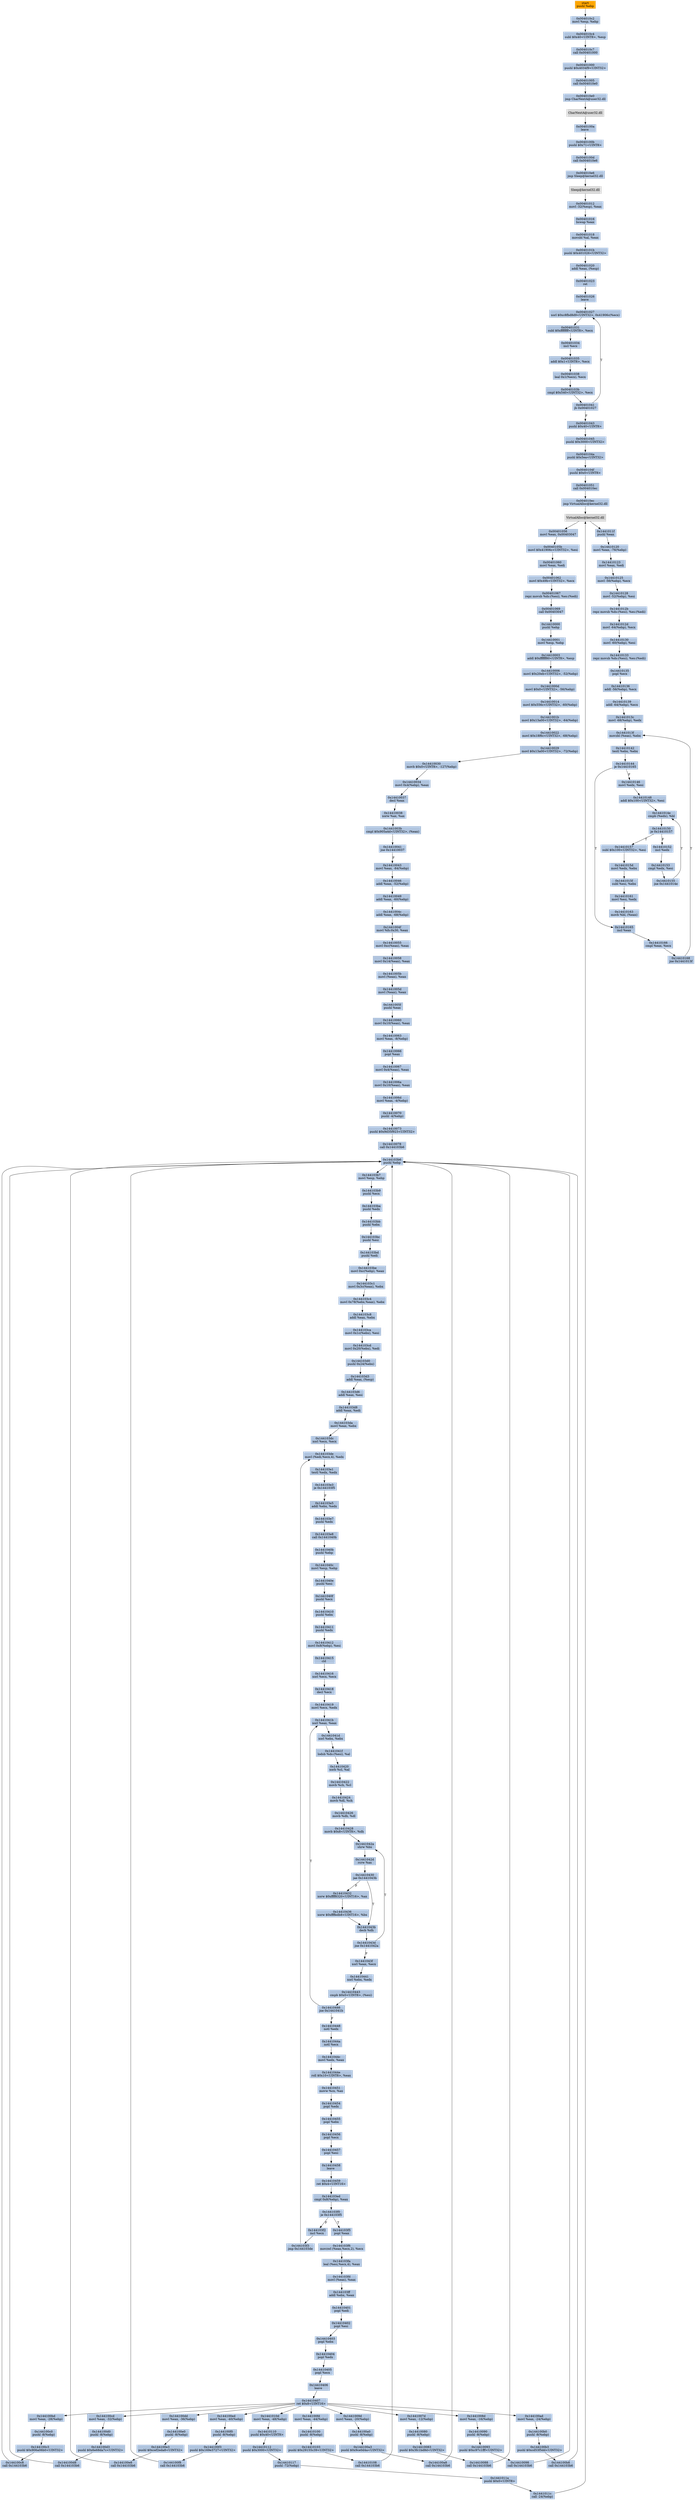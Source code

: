digraph G {
node[shape=rectangle,style=filled,fillcolor=lightsteelblue,color=lightsteelblue]
bgcolor="transparent"
a0x004010c1pushl_ebp[label="start\npushl %ebp",fillcolor="orange",color="lightgrey"];
a0x004010c2movl_esp_ebp[label="0x004010c2\nmovl %esp, %ebp"];
a0x004010c4subl_0x40UINT8_esp[label="0x004010c4\nsubl $0x40<UINT8>, %esp"];
a0x004010c7call_0x00401000[label="0x004010c7\ncall 0x00401000"];
a0x00401000pushl_0x4034f9UINT32[label="0x00401000\npushl $0x4034f9<UINT32>"];
a0x00401005call_0x004010e0[label="0x00401005\ncall 0x004010e0"];
a0x004010e0jmp_CharNextA_user32_dll[label="0x004010e0\njmp CharNextA@user32.dll"];
CharNextA_user32_dll[label="CharNextA@user32.dll",fillcolor="lightgrey",color="lightgrey"];
a0x0040100aleave_[label="0x0040100a\nleave "];
a0x0040100bpushl_0x71UINT8[label="0x0040100b\npushl $0x71<UINT8>"];
a0x0040100dcall_0x004010e6[label="0x0040100d\ncall 0x004010e6"];
a0x004010e6jmp_Sleep_kernel32_dll[label="0x004010e6\njmp Sleep@kernel32.dll"];
Sleep_kernel32_dll[label="Sleep@kernel32.dll",fillcolor="lightgrey",color="lightgrey"];
a0x00401012movl__32esp__eax[label="0x00401012\nmovl -32(%esp), %eax"];
a0x00401016bswap_eax[label="0x00401016\nbswap %eax"];
a0x00401018movsbl_al_eax[label="0x00401018\nmovsbl %al, %eax"];
a0x0040101bpushl_0x401026UINT32[label="0x0040101b\npushl $0x401026<UINT32>"];
a0x00401020addl_eax_esp_[label="0x00401020\naddl %eax, (%esp)"];
a0x00401023ret[label="0x00401023\nret"];
a0x00401026leave_[label="0x00401026\nleave "];
a0x00401027xorl_0xc8fbd8d9UINT32_0x41906cecx_[label="0x00401027\nxorl $0xc8fbd8d9<UINT32>, 0x41906c(%ecx)"];
a0x00401031subl_0xffffffffUINT8_ecx[label="0x00401031\nsubl $0xffffffff<UINT8>, %ecx"];
a0x00401034incl_ecx[label="0x00401034\nincl %ecx"];
a0x00401035addl_0x1UINT8_ecx[label="0x00401035\naddl $0x1<UINT8>, %ecx"];
a0x00401038leal_0x1ecx__ecx[label="0x00401038\nleal 0x1(%ecx), %ecx"];
a0x0040103bcmpl_0x540UINT32_ecx[label="0x0040103b\ncmpl $0x540<UINT32>, %ecx"];
a0x00401041jb_0x00401027[label="0x00401041\njb 0x00401027"];
a0x00401043pushl_0x40UINT8[label="0x00401043\npushl $0x40<UINT8>"];
a0x00401045pushl_0x3000UINT32[label="0x00401045\npushl $0x3000<UINT32>"];
a0x0040104apushl_0x5eaUINT32[label="0x0040104a\npushl $0x5ea<UINT32>"];
a0x0040104fpushl_0x0UINT8[label="0x0040104f\npushl $0x0<UINT8>"];
a0x00401051call_0x004010ec[label="0x00401051\ncall 0x004010ec"];
a0x004010ecjmp_VirtualAlloc_kernel32_dll[label="0x004010ec\njmp VirtualAlloc@kernel32.dll"];
VirtualAlloc_kernel32_dll[label="VirtualAlloc@kernel32.dll",fillcolor="lightgrey",color="lightgrey"];
a0x00401056movl_eax_0x00403047[label="0x00401056\nmovl %eax, 0x00403047"];
a0x0040105bmovl_0x41906cUINT32_esi[label="0x0040105b\nmovl $0x41906c<UINT32>, %esi"];
a0x00401060movl_eax_edi[label="0x00401060\nmovl %eax, %edi"];
a0x00401062movl_0x49bUINT32_ecx[label="0x00401062\nmovl $0x49b<UINT32>, %ecx"];
a0x00401067repz_movsb_ds_esi__es_edi_[label="0x00401067\nrepz movsb %ds:(%esi), %es:(%edi)"];
a0x00401069call_0x00403047[label="0x00401069\ncall 0x00403047"];
a0x14410000pushl_ebp[label="0x14410000\npushl %ebp"];
a0x14410001movl_esp_ebp[label="0x14410001\nmovl %esp, %ebp"];
a0x14410003addl_0xffffff80UINT8_esp[label="0x14410003\naddl $0xffffff80<UINT8>, %esp"];
a0x14410006movl_0x20ebUINT32__52ebp_[label="0x14410006\nmovl $0x20eb<UINT32>, -52(%ebp)"];
a0x1441000dmovl_0x0UINT32__56ebp_[label="0x1441000d\nmovl $0x0<UINT32>, -56(%ebp)"];
a0x14410014movl_0x556cUINT32__60ebp_[label="0x14410014\nmovl $0x556c<UINT32>, -60(%ebp)"];
a0x1441001bmovl_0x13a00UINT32__64ebp_[label="0x1441001b\nmovl $0x13a00<UINT32>, -64(%ebp)"];
a0x14410022movl_0x18f6cUINT32__68ebp_[label="0x14410022\nmovl $0x18f6c<UINT32>, -68(%ebp)"];
a0x14410029movl_0x13a00UINT32__72ebp_[label="0x14410029\nmovl $0x13a00<UINT32>, -72(%ebp)"];
a0x14410030movb_0x0UINT8__127ebp_[label="0x14410030\nmovb $0x0<UINT8>, -127(%ebp)"];
a0x14410034movl_0x4ebp__eax[label="0x14410034\nmovl 0x4(%ebp), %eax"];
a0x14410037decl_eax[label="0x14410037\ndecl %eax"];
a0x14410038xorw_ax_ax[label="0x14410038\nxorw %ax, %ax"];
a0x1441003bcmpl_0x905a4dUINT32_eax_[label="0x1441003b\ncmpl $0x905a4d<UINT32>, (%eax)"];
a0x14410041jne_0x14410037[label="0x14410041\njne 0x14410037"];
a0x14410043movl_eax__84ebp_[label="0x14410043\nmovl %eax, -84(%ebp)"];
a0x14410046addl_eax__52ebp_[label="0x14410046\naddl %eax, -52(%ebp)"];
a0x14410049addl_eax__60ebp_[label="0x14410049\naddl %eax, -60(%ebp)"];
a0x1441004caddl_eax__68ebp_[label="0x1441004c\naddl %eax, -68(%ebp)"];
a0x1441004fmovl_fs_0x30_eax[label="0x1441004f\nmovl %fs:0x30, %eax"];
a0x14410055movl_0xceax__eax[label="0x14410055\nmovl 0xc(%eax), %eax"];
a0x14410058movl_0x14eax__eax[label="0x14410058\nmovl 0x14(%eax), %eax"];
a0x1441005bmovl_eax__eax[label="0x1441005b\nmovl (%eax), %eax"];
a0x1441005dmovl_eax__eax[label="0x1441005d\nmovl (%eax), %eax"];
a0x1441005fpushl_eax[label="0x1441005f\npushl %eax"];
a0x14410060movl_0x10eax__eax[label="0x14410060\nmovl 0x10(%eax), %eax"];
a0x14410063movl_eax__8ebp_[label="0x14410063\nmovl %eax, -8(%ebp)"];
a0x14410066popl_eax[label="0x14410066\npopl %eax"];
a0x14410067movl_0x4eax__eax[label="0x14410067\nmovl 0x4(%eax), %eax"];
a0x1441006amovl_0x10eax__eax[label="0x1441006a\nmovl 0x10(%eax), %eax"];
a0x1441006dmovl_eax__4ebp_[label="0x1441006d\nmovl %eax, -4(%ebp)"];
a0x14410070pushl__4ebp_[label="0x14410070\npushl -4(%ebp)"];
a0x14410073pushl_0x9d35f923UINT32[label="0x14410073\npushl $0x9d35f923<UINT32>"];
a0x14410078call_0x144103b6[label="0x14410078\ncall 0x144103b6"];
a0x144103b6pushl_ebp[label="0x144103b6\npushl %ebp"];
a0x144103b7movl_esp_ebp[label="0x144103b7\nmovl %esp, %ebp"];
a0x144103b9pushl_ecx[label="0x144103b9\npushl %ecx"];
a0x144103bapushl_edx[label="0x144103ba\npushl %edx"];
a0x144103bbpushl_ebx[label="0x144103bb\npushl %ebx"];
a0x144103bcpushl_esi[label="0x144103bc\npushl %esi"];
a0x144103bdpushl_edi[label="0x144103bd\npushl %edi"];
a0x144103bemovl_0xcebp__eax[label="0x144103be\nmovl 0xc(%ebp), %eax"];
a0x144103c1movl_0x3ceax__ebx[label="0x144103c1\nmovl 0x3c(%eax), %ebx"];
a0x144103c4movl_0x78ebxeax__ebx[label="0x144103c4\nmovl 0x78(%ebx,%eax), %ebx"];
a0x144103c8addl_eax_ebx[label="0x144103c8\naddl %eax, %ebx"];
a0x144103camovl_0x1cebx__esi[label="0x144103ca\nmovl 0x1c(%ebx), %esi"];
a0x144103cdmovl_0x20ebx__edi[label="0x144103cd\nmovl 0x20(%ebx), %edi"];
a0x144103d0pushl_0x24ebx_[label="0x144103d0\npushl 0x24(%ebx)"];
a0x144103d3addl_eax_esp_[label="0x144103d3\naddl %eax, (%esp)"];
a0x144103d6addl_eax_esi[label="0x144103d6\naddl %eax, %esi"];
a0x144103d8addl_eax_edi[label="0x144103d8\naddl %eax, %edi"];
a0x144103damovl_eax_ebx[label="0x144103da\nmovl %eax, %ebx"];
a0x144103dcxorl_ecx_ecx[label="0x144103dc\nxorl %ecx, %ecx"];
a0x144103demovl_ediecx4__edx[label="0x144103de\nmovl (%edi,%ecx,4), %edx"];
a0x144103e1testl_edx_edx[label="0x144103e1\ntestl %edx, %edx"];
a0x144103e3je_0x144103f5[label="0x144103e3\nje 0x144103f5"];
a0x144103e5addl_ebx_edx[label="0x144103e5\naddl %ebx, %edx"];
a0x144103e7pushl_edx[label="0x144103e7\npushl %edx"];
a0x144103e8call_0x1441040b[label="0x144103e8\ncall 0x1441040b"];
a0x1441040bpushl_ebp[label="0x1441040b\npushl %ebp"];
a0x1441040cmovl_esp_ebp[label="0x1441040c\nmovl %esp, %ebp"];
a0x1441040epushl_esi[label="0x1441040e\npushl %esi"];
a0x1441040fpushl_ecx[label="0x1441040f\npushl %ecx"];
a0x14410410pushl_ebx[label="0x14410410\npushl %ebx"];
a0x14410411pushl_edx[label="0x14410411\npushl %edx"];
a0x14410412movl_0x8ebp__esi[label="0x14410412\nmovl 0x8(%ebp), %esi"];
a0x14410415cld_[label="0x14410415\ncld "];
a0x14410416xorl_ecx_ecx[label="0x14410416\nxorl %ecx, %ecx"];
a0x14410418decl_ecx[label="0x14410418\ndecl %ecx"];
a0x14410419movl_ecx_edx[label="0x14410419\nmovl %ecx, %edx"];
a0x1441041bxorl_eax_eax[label="0x1441041b\nxorl %eax, %eax"];
a0x1441041dxorl_ebx_ebx[label="0x1441041d\nxorl %ebx, %ebx"];
a0x1441041flodsb_ds_esi__al[label="0x1441041f\nlodsb %ds:(%esi), %al"];
a0x14410420xorb_cl_al[label="0x14410420\nxorb %cl, %al"];
a0x14410422movb_ch_cl[label="0x14410422\nmovb %ch, %cl"];
a0x14410424movb_dl_ch[label="0x14410424\nmovb %dl, %ch"];
a0x14410426movb_dh_dl[label="0x14410426\nmovb %dh, %dl"];
a0x14410428movb_0x8UINT8_dh[label="0x14410428\nmovb $0x8<UINT8>, %dh"];
a0x1441042ashrw_bx[label="0x1441042a\nshrw %bx"];
a0x1441042drcrw_ax[label="0x1441042d\nrcrw %ax"];
a0x14410430jae_0x1441043b[label="0x14410430\njae 0x1441043b"];
a0x1441043bdecb_dh[label="0x1441043b\ndecb %dh"];
a0x1441043djne_0x1441042a[label="0x1441043d\njne 0x1441042a"];
a0x14410432xorw_0xffff8320UINT16_ax[label="0x14410432\nxorw $0xffff8320<UINT16>, %ax"];
a0x14410436xorw_0xffffedb8UINT16_bx[label="0x14410436\nxorw $0xffffedb8<UINT16>, %bx"];
a0x1441043fxorl_eax_ecx[label="0x1441043f\nxorl %eax, %ecx"];
a0x14410441xorl_ebx_edx[label="0x14410441\nxorl %ebx, %edx"];
a0x14410443cmpb_0x0UINT8_esi_[label="0x14410443\ncmpb $0x0<UINT8>, (%esi)"];
a0x14410446jne_0x1441041b[label="0x14410446\njne 0x1441041b"];
a0x14410448notl_edx[label="0x14410448\nnotl %edx"];
a0x1441044anotl_ecx[label="0x1441044a\nnotl %ecx"];
a0x1441044cmovl_edx_eax[label="0x1441044c\nmovl %edx, %eax"];
a0x1441044eroll_0x10UINT8_eax[label="0x1441044e\nroll $0x10<UINT8>, %eax"];
a0x14410451movw_cx_ax[label="0x14410451\nmovw %cx, %ax"];
a0x14410454popl_edx[label="0x14410454\npopl %edx"];
a0x14410455popl_ebx[label="0x14410455\npopl %ebx"];
a0x14410456popl_ecx[label="0x14410456\npopl %ecx"];
a0x14410457popl_esi[label="0x14410457\npopl %esi"];
a0x14410458leave_[label="0x14410458\nleave "];
a0x14410459ret_0x4UINT16[label="0x14410459\nret $0x4<UINT16>"];
a0x144103edcmpl_0x8ebp__eax[label="0x144103ed\ncmpl 0x8(%ebp), %eax"];
a0x144103f0je_0x144103f5[label="0x144103f0\nje 0x144103f5"];
a0x144103f2incl_ecx[label="0x144103f2\nincl %ecx"];
a0x144103f3jmp_0x144103de[label="0x144103f3\njmp 0x144103de"];
a0x144103f5popl_eax[label="0x144103f5\npopl %eax"];
a0x144103f6movzwl_eaxecx2__ecx[label="0x144103f6\nmovzwl (%eax,%ecx,2), %ecx"];
a0x144103faleal_esiecx4__eax[label="0x144103fa\nleal (%esi,%ecx,4), %eax"];
a0x144103fdmovl_eax__eax[label="0x144103fd\nmovl (%eax), %eax"];
a0x144103ffaddl_ebx_eax[label="0x144103ff\naddl %ebx, %eax"];
a0x14410401popl_edi[label="0x14410401\npopl %edi"];
a0x14410402popl_esi[label="0x14410402\npopl %esi"];
a0x14410403popl_ebx[label="0x14410403\npopl %ebx"];
a0x14410404popl_edx[label="0x14410404\npopl %edx"];
a0x14410405popl_ecx[label="0x14410405\npopl %ecx"];
a0x14410406leave_[label="0x14410406\nleave "];
a0x14410407ret_0x8UINT16[label="0x14410407\nret $0x8<UINT16>"];
a0x1441007dmovl_eax__12ebp_[label="0x1441007d\nmovl %eax, -12(%ebp)"];
a0x14410080pushl__8ebp_[label="0x14410080\npushl -8(%ebp)"];
a0x14410083pushl_0x3fc1bd8dUINT32[label="0x14410083\npushl $0x3fc1bd8d<UINT32>"];
a0x14410088call_0x144103b6[label="0x14410088\ncall 0x144103b6"];
a0x1441008dmovl_eax__16ebp_[label="0x1441008d\nmovl %eax, -16(%ebp)"];
a0x14410090pushl__8ebp_[label="0x14410090\npushl -8(%ebp)"];
a0x14410093pushl_0xc97c1fffUINT32[label="0x14410093\npushl $0xc97c1fff<UINT32>"];
a0x14410098call_0x144103b6[label="0x14410098\ncall 0x144103b6"];
a0x1441009dmovl_eax__20ebp_[label="0x1441009d\nmovl %eax, -20(%ebp)"];
a0x144100a0pushl__8ebp_[label="0x144100a0\npushl -8(%ebp)"];
a0x144100a3pushl_0x9ce0d4aUINT32[label="0x144100a3\npushl $0x9ce0d4a<UINT32>"];
a0x144100a8call_0x144103b6[label="0x144100a8\ncall 0x144103b6"];
a0x144100admovl_eax__24ebp_[label="0x144100ad\nmovl %eax, -24(%ebp)"];
a0x144100b0pushl__8ebp_[label="0x144100b0\npushl -8(%ebp)"];
a0x144100b3pushl_0xcd53f5ddUINT32[label="0x144100b3\npushl $0xcd53f5dd<UINT32>"];
a0x144100b8call_0x144103b6[label="0x144100b8\ncall 0x144103b6"];
a0x144100bdmovl_eax__28ebp_[label="0x144100bd\nmovl %eax, -28(%ebp)"];
a0x144100c0pushl__8ebp_[label="0x144100c0\npushl -8(%ebp)"];
a0x144100c3pushl_0x906a06b0UINT32[label="0x144100c3\npushl $0x906a06b0<UINT32>"];
a0x144100c8call_0x144103b6[label="0x144100c8\ncall 0x144103b6"];
a0x144100cdmovl_eax__32ebp_[label="0x144100cd\nmovl %eax, -32(%ebp)"];
a0x144100d0pushl__8ebp_[label="0x144100d0\npushl -8(%ebp)"];
a0x144100d3pushl_0x6e68da7cUINT32[label="0x144100d3\npushl $0x6e68da7c<UINT32>"];
a0x144100d8call_0x144103b6[label="0x144100d8\ncall 0x144103b6"];
a0x144100ddmovl_eax__36ebp_[label="0x144100dd\nmovl %eax, -36(%ebp)"];
a0x144100e0pushl__8ebp_[label="0x144100e0\npushl -8(%ebp)"];
a0x144100e3pushl_0xcef2eda8UINT32[label="0x144100e3\npushl $0xcef2eda8<UINT32>"];
a0x144100e8call_0x144103b6[label="0x144100e8\ncall 0x144103b6"];
a0x144100edmovl_eax__40ebp_[label="0x144100ed\nmovl %eax, -40(%ebp)"];
a0x144100f0pushl__8ebp_[label="0x144100f0\npushl -8(%ebp)"];
a0x144100f3pushl_0x169e3727UINT32[label="0x144100f3\npushl $0x169e3727<UINT32>"];
a0x144100f8call_0x144103b6[label="0x144100f8\ncall 0x144103b6"];
a0x144100fdmovl_eax__44ebp_[label="0x144100fd\nmovl %eax, -44(%ebp)"];
a0x14410100pushl__8ebp_[label="0x14410100\npushl -8(%ebp)"];
a0x14410103pushl_0x29155c39UINT32[label="0x14410103\npushl $0x29155c39<UINT32>"];
a0x14410108call_0x144103b6[label="0x14410108\ncall 0x144103b6"];
a0x1441010dmovl_eax__48ebp_[label="0x1441010d\nmovl %eax, -48(%ebp)"];
a0x14410110pushl_0x40UINT8[label="0x14410110\npushl $0x40<UINT8>"];
a0x14410112pushl_0x3000UINT32[label="0x14410112\npushl $0x3000<UINT32>"];
a0x14410117pushl__72ebp_[label="0x14410117\npushl -72(%ebp)"];
a0x1441011apushl_0x0UINT8[label="0x1441011a\npushl $0x0<UINT8>"];
a0x1441011ccall__24ebp_[label="0x1441011c\ncall -24(%ebp)"];
a0x1441011fpushl_eax[label="0x1441011f\npushl %eax"];
a0x14410120movl_eax__76ebp_[label="0x14410120\nmovl %eax, -76(%ebp)"];
a0x14410123movl_eax_edi[label="0x14410123\nmovl %eax, %edi"];
a0x14410125movl__56ebp__ecx[label="0x14410125\nmovl -56(%ebp), %ecx"];
a0x14410128movl__52ebp__esi[label="0x14410128\nmovl -52(%ebp), %esi"];
a0x1441012brepz_movsb_ds_esi__es_edi_[label="0x1441012b\nrepz movsb %ds:(%esi), %es:(%edi)"];
a0x1441012dmovl__64ebp__ecx[label="0x1441012d\nmovl -64(%ebp), %ecx"];
a0x14410130movl__60ebp__esi[label="0x14410130\nmovl -60(%ebp), %esi"];
a0x14410133repz_movsb_ds_esi__es_edi_[label="0x14410133\nrepz movsb %ds:(%esi), %es:(%edi)"];
a0x14410135popl_ecx[label="0x14410135\npopl %ecx"];
a0x14410136addl__56ebp__ecx[label="0x14410136\naddl -56(%ebp), %ecx"];
a0x14410139addl__64ebp__ecx[label="0x14410139\naddl -64(%ebp), %ecx"];
a0x1441013cmovl__68ebp__edx[label="0x1441013c\nmovl -68(%ebp), %edx"];
a0x1441013fmovzbl_eax__ebx[label="0x1441013f\nmovzbl (%eax), %ebx"];
a0x14410142testl_ebx_ebx[label="0x14410142\ntestl %ebx, %ebx"];
a0x14410144je_0x14410165[label="0x14410144\nje 0x14410165"];
a0x14410146movl_edx_esi[label="0x14410146\nmovl %edx, %esi"];
a0x14410148addl_0x100UINT32_esi[label="0x14410148\naddl $0x100<UINT32>, %esi"];
a0x1441014ecmpb_edx__bl[label="0x1441014e\ncmpb (%edx), %bl"];
a0x14410150je_0x14410157[label="0x14410150\nje 0x14410157"];
a0x14410152incl_edx[label="0x14410152\nincl %edx"];
a0x14410153cmpl_edx_esi[label="0x14410153\ncmpl %edx, %esi"];
a0x14410155jne_0x1441014e[label="0x14410155\njne 0x1441014e"];
a0x14410157subl_0x100UINT32_esi[label="0x14410157\nsubl $0x100<UINT32>, %esi"];
a0x1441015dmovl_edx_ebx[label="0x1441015d\nmovl %edx, %ebx"];
a0x1441015fsubl_esi_ebx[label="0x1441015f\nsubl %esi, %ebx"];
a0x14410161movl_esi_edx[label="0x14410161\nmovl %esi, %edx"];
a0x14410163movb_bl_eax_[label="0x14410163\nmovb %bl, (%eax)"];
a0x14410165incl_eax[label="0x14410165\nincl %eax"];
a0x14410166cmpl_eax_ecx[label="0x14410166\ncmpl %eax, %ecx"];
a0x14410168jne_0x1441013f[label="0x14410168\njne 0x1441013f"];
a0x004010c1pushl_ebp -> a0x004010c2movl_esp_ebp [color="#000000"];
a0x004010c2movl_esp_ebp -> a0x004010c4subl_0x40UINT8_esp [color="#000000"];
a0x004010c4subl_0x40UINT8_esp -> a0x004010c7call_0x00401000 [color="#000000"];
a0x004010c7call_0x00401000 -> a0x00401000pushl_0x4034f9UINT32 [color="#000000"];
a0x00401000pushl_0x4034f9UINT32 -> a0x00401005call_0x004010e0 [color="#000000"];
a0x00401005call_0x004010e0 -> a0x004010e0jmp_CharNextA_user32_dll [color="#000000"];
a0x004010e0jmp_CharNextA_user32_dll -> CharNextA_user32_dll [color="#000000"];
CharNextA_user32_dll -> a0x0040100aleave_ [color="#000000"];
a0x0040100aleave_ -> a0x0040100bpushl_0x71UINT8 [color="#000000"];
a0x0040100bpushl_0x71UINT8 -> a0x0040100dcall_0x004010e6 [color="#000000"];
a0x0040100dcall_0x004010e6 -> a0x004010e6jmp_Sleep_kernel32_dll [color="#000000"];
a0x004010e6jmp_Sleep_kernel32_dll -> Sleep_kernel32_dll [color="#000000"];
Sleep_kernel32_dll -> a0x00401012movl__32esp__eax [color="#000000"];
a0x00401012movl__32esp__eax -> a0x00401016bswap_eax [color="#000000"];
a0x00401016bswap_eax -> a0x00401018movsbl_al_eax [color="#000000"];
a0x00401018movsbl_al_eax -> a0x0040101bpushl_0x401026UINT32 [color="#000000"];
a0x0040101bpushl_0x401026UINT32 -> a0x00401020addl_eax_esp_ [color="#000000"];
a0x00401020addl_eax_esp_ -> a0x00401023ret [color="#000000"];
a0x00401023ret -> a0x00401026leave_ [color="#000000"];
a0x00401026leave_ -> a0x00401027xorl_0xc8fbd8d9UINT32_0x41906cecx_ [color="#000000"];
a0x00401027xorl_0xc8fbd8d9UINT32_0x41906cecx_ -> a0x00401031subl_0xffffffffUINT8_ecx [color="#000000"];
a0x00401031subl_0xffffffffUINT8_ecx -> a0x00401034incl_ecx [color="#000000"];
a0x00401034incl_ecx -> a0x00401035addl_0x1UINT8_ecx [color="#000000"];
a0x00401035addl_0x1UINT8_ecx -> a0x00401038leal_0x1ecx__ecx [color="#000000"];
a0x00401038leal_0x1ecx__ecx -> a0x0040103bcmpl_0x540UINT32_ecx [color="#000000"];
a0x0040103bcmpl_0x540UINT32_ecx -> a0x00401041jb_0x00401027 [color="#000000"];
a0x00401041jb_0x00401027 -> a0x00401027xorl_0xc8fbd8d9UINT32_0x41906cecx_ [color="#000000",label="T"];
a0x00401041jb_0x00401027 -> a0x00401043pushl_0x40UINT8 [color="#000000",label="F"];
a0x00401043pushl_0x40UINT8 -> a0x00401045pushl_0x3000UINT32 [color="#000000"];
a0x00401045pushl_0x3000UINT32 -> a0x0040104apushl_0x5eaUINT32 [color="#000000"];
a0x0040104apushl_0x5eaUINT32 -> a0x0040104fpushl_0x0UINT8 [color="#000000"];
a0x0040104fpushl_0x0UINT8 -> a0x00401051call_0x004010ec [color="#000000"];
a0x00401051call_0x004010ec -> a0x004010ecjmp_VirtualAlloc_kernel32_dll [color="#000000"];
a0x004010ecjmp_VirtualAlloc_kernel32_dll -> VirtualAlloc_kernel32_dll [color="#000000"];
VirtualAlloc_kernel32_dll -> a0x00401056movl_eax_0x00403047 [color="#000000"];
a0x00401056movl_eax_0x00403047 -> a0x0040105bmovl_0x41906cUINT32_esi [color="#000000"];
a0x0040105bmovl_0x41906cUINT32_esi -> a0x00401060movl_eax_edi [color="#000000"];
a0x00401060movl_eax_edi -> a0x00401062movl_0x49bUINT32_ecx [color="#000000"];
a0x00401062movl_0x49bUINT32_ecx -> a0x00401067repz_movsb_ds_esi__es_edi_ [color="#000000"];
a0x00401067repz_movsb_ds_esi__es_edi_ -> a0x00401069call_0x00403047 [color="#000000"];
a0x00401069call_0x00403047 -> a0x14410000pushl_ebp [color="#000000"];
a0x14410000pushl_ebp -> a0x14410001movl_esp_ebp [color="#000000"];
a0x14410001movl_esp_ebp -> a0x14410003addl_0xffffff80UINT8_esp [color="#000000"];
a0x14410003addl_0xffffff80UINT8_esp -> a0x14410006movl_0x20ebUINT32__52ebp_ [color="#000000"];
a0x14410006movl_0x20ebUINT32__52ebp_ -> a0x1441000dmovl_0x0UINT32__56ebp_ [color="#000000"];
a0x1441000dmovl_0x0UINT32__56ebp_ -> a0x14410014movl_0x556cUINT32__60ebp_ [color="#000000"];
a0x14410014movl_0x556cUINT32__60ebp_ -> a0x1441001bmovl_0x13a00UINT32__64ebp_ [color="#000000"];
a0x1441001bmovl_0x13a00UINT32__64ebp_ -> a0x14410022movl_0x18f6cUINT32__68ebp_ [color="#000000"];
a0x14410022movl_0x18f6cUINT32__68ebp_ -> a0x14410029movl_0x13a00UINT32__72ebp_ [color="#000000"];
a0x14410029movl_0x13a00UINT32__72ebp_ -> a0x14410030movb_0x0UINT8__127ebp_ [color="#000000"];
a0x14410030movb_0x0UINT8__127ebp_ -> a0x14410034movl_0x4ebp__eax [color="#000000"];
a0x14410034movl_0x4ebp__eax -> a0x14410037decl_eax [color="#000000"];
a0x14410037decl_eax -> a0x14410038xorw_ax_ax [color="#000000"];
a0x14410038xorw_ax_ax -> a0x1441003bcmpl_0x905a4dUINT32_eax_ [color="#000000"];
a0x1441003bcmpl_0x905a4dUINT32_eax_ -> a0x14410041jne_0x14410037 [color="#000000"];
a0x14410041jne_0x14410037 -> a0x14410043movl_eax__84ebp_ [color="#000000",label="F"];
a0x14410043movl_eax__84ebp_ -> a0x14410046addl_eax__52ebp_ [color="#000000"];
a0x14410046addl_eax__52ebp_ -> a0x14410049addl_eax__60ebp_ [color="#000000"];
a0x14410049addl_eax__60ebp_ -> a0x1441004caddl_eax__68ebp_ [color="#000000"];
a0x1441004caddl_eax__68ebp_ -> a0x1441004fmovl_fs_0x30_eax [color="#000000"];
a0x1441004fmovl_fs_0x30_eax -> a0x14410055movl_0xceax__eax [color="#000000"];
a0x14410055movl_0xceax__eax -> a0x14410058movl_0x14eax__eax [color="#000000"];
a0x14410058movl_0x14eax__eax -> a0x1441005bmovl_eax__eax [color="#000000"];
a0x1441005bmovl_eax__eax -> a0x1441005dmovl_eax__eax [color="#000000"];
a0x1441005dmovl_eax__eax -> a0x1441005fpushl_eax [color="#000000"];
a0x1441005fpushl_eax -> a0x14410060movl_0x10eax__eax [color="#000000"];
a0x14410060movl_0x10eax__eax -> a0x14410063movl_eax__8ebp_ [color="#000000"];
a0x14410063movl_eax__8ebp_ -> a0x14410066popl_eax [color="#000000"];
a0x14410066popl_eax -> a0x14410067movl_0x4eax__eax [color="#000000"];
a0x14410067movl_0x4eax__eax -> a0x1441006amovl_0x10eax__eax [color="#000000"];
a0x1441006amovl_0x10eax__eax -> a0x1441006dmovl_eax__4ebp_ [color="#000000"];
a0x1441006dmovl_eax__4ebp_ -> a0x14410070pushl__4ebp_ [color="#000000"];
a0x14410070pushl__4ebp_ -> a0x14410073pushl_0x9d35f923UINT32 [color="#000000"];
a0x14410073pushl_0x9d35f923UINT32 -> a0x14410078call_0x144103b6 [color="#000000"];
a0x14410078call_0x144103b6 -> a0x144103b6pushl_ebp [color="#000000"];
a0x144103b6pushl_ebp -> a0x144103b7movl_esp_ebp [color="#000000"];
a0x144103b7movl_esp_ebp -> a0x144103b9pushl_ecx [color="#000000"];
a0x144103b9pushl_ecx -> a0x144103bapushl_edx [color="#000000"];
a0x144103bapushl_edx -> a0x144103bbpushl_ebx [color="#000000"];
a0x144103bbpushl_ebx -> a0x144103bcpushl_esi [color="#000000"];
a0x144103bcpushl_esi -> a0x144103bdpushl_edi [color="#000000"];
a0x144103bdpushl_edi -> a0x144103bemovl_0xcebp__eax [color="#000000"];
a0x144103bemovl_0xcebp__eax -> a0x144103c1movl_0x3ceax__ebx [color="#000000"];
a0x144103c1movl_0x3ceax__ebx -> a0x144103c4movl_0x78ebxeax__ebx [color="#000000"];
a0x144103c4movl_0x78ebxeax__ebx -> a0x144103c8addl_eax_ebx [color="#000000"];
a0x144103c8addl_eax_ebx -> a0x144103camovl_0x1cebx__esi [color="#000000"];
a0x144103camovl_0x1cebx__esi -> a0x144103cdmovl_0x20ebx__edi [color="#000000"];
a0x144103cdmovl_0x20ebx__edi -> a0x144103d0pushl_0x24ebx_ [color="#000000"];
a0x144103d0pushl_0x24ebx_ -> a0x144103d3addl_eax_esp_ [color="#000000"];
a0x144103d3addl_eax_esp_ -> a0x144103d6addl_eax_esi [color="#000000"];
a0x144103d6addl_eax_esi -> a0x144103d8addl_eax_edi [color="#000000"];
a0x144103d8addl_eax_edi -> a0x144103damovl_eax_ebx [color="#000000"];
a0x144103damovl_eax_ebx -> a0x144103dcxorl_ecx_ecx [color="#000000"];
a0x144103dcxorl_ecx_ecx -> a0x144103demovl_ediecx4__edx [color="#000000"];
a0x144103demovl_ediecx4__edx -> a0x144103e1testl_edx_edx [color="#000000"];
a0x144103e1testl_edx_edx -> a0x144103e3je_0x144103f5 [color="#000000"];
a0x144103e3je_0x144103f5 -> a0x144103e5addl_ebx_edx [color="#000000",label="F"];
a0x144103e5addl_ebx_edx -> a0x144103e7pushl_edx [color="#000000"];
a0x144103e7pushl_edx -> a0x144103e8call_0x1441040b [color="#000000"];
a0x144103e8call_0x1441040b -> a0x1441040bpushl_ebp [color="#000000"];
a0x1441040bpushl_ebp -> a0x1441040cmovl_esp_ebp [color="#000000"];
a0x1441040cmovl_esp_ebp -> a0x1441040epushl_esi [color="#000000"];
a0x1441040epushl_esi -> a0x1441040fpushl_ecx [color="#000000"];
a0x1441040fpushl_ecx -> a0x14410410pushl_ebx [color="#000000"];
a0x14410410pushl_ebx -> a0x14410411pushl_edx [color="#000000"];
a0x14410411pushl_edx -> a0x14410412movl_0x8ebp__esi [color="#000000"];
a0x14410412movl_0x8ebp__esi -> a0x14410415cld_ [color="#000000"];
a0x14410415cld_ -> a0x14410416xorl_ecx_ecx [color="#000000"];
a0x14410416xorl_ecx_ecx -> a0x14410418decl_ecx [color="#000000"];
a0x14410418decl_ecx -> a0x14410419movl_ecx_edx [color="#000000"];
a0x14410419movl_ecx_edx -> a0x1441041bxorl_eax_eax [color="#000000"];
a0x1441041bxorl_eax_eax -> a0x1441041dxorl_ebx_ebx [color="#000000"];
a0x1441041dxorl_ebx_ebx -> a0x1441041flodsb_ds_esi__al [color="#000000"];
a0x1441041flodsb_ds_esi__al -> a0x14410420xorb_cl_al [color="#000000"];
a0x14410420xorb_cl_al -> a0x14410422movb_ch_cl [color="#000000"];
a0x14410422movb_ch_cl -> a0x14410424movb_dl_ch [color="#000000"];
a0x14410424movb_dl_ch -> a0x14410426movb_dh_dl [color="#000000"];
a0x14410426movb_dh_dl -> a0x14410428movb_0x8UINT8_dh [color="#000000"];
a0x14410428movb_0x8UINT8_dh -> a0x1441042ashrw_bx [color="#000000"];
a0x1441042ashrw_bx -> a0x1441042drcrw_ax [color="#000000"];
a0x1441042drcrw_ax -> a0x14410430jae_0x1441043b [color="#000000"];
a0x14410430jae_0x1441043b -> a0x1441043bdecb_dh [color="#000000",label="T"];
a0x1441043bdecb_dh -> a0x1441043djne_0x1441042a [color="#000000"];
a0x1441043djne_0x1441042a -> a0x1441042ashrw_bx [color="#000000",label="T"];
a0x14410430jae_0x1441043b -> a0x14410432xorw_0xffff8320UINT16_ax [color="#000000",label="F"];
a0x14410432xorw_0xffff8320UINT16_ax -> a0x14410436xorw_0xffffedb8UINT16_bx [color="#000000"];
a0x14410436xorw_0xffffedb8UINT16_bx -> a0x1441043bdecb_dh [color="#000000"];
a0x1441043djne_0x1441042a -> a0x1441043fxorl_eax_ecx [color="#000000",label="F"];
a0x1441043fxorl_eax_ecx -> a0x14410441xorl_ebx_edx [color="#000000"];
a0x14410441xorl_ebx_edx -> a0x14410443cmpb_0x0UINT8_esi_ [color="#000000"];
a0x14410443cmpb_0x0UINT8_esi_ -> a0x14410446jne_0x1441041b [color="#000000"];
a0x14410446jne_0x1441041b -> a0x1441041bxorl_eax_eax [color="#000000",label="T"];
a0x14410446jne_0x1441041b -> a0x14410448notl_edx [color="#000000",label="F"];
a0x14410448notl_edx -> a0x1441044anotl_ecx [color="#000000"];
a0x1441044anotl_ecx -> a0x1441044cmovl_edx_eax [color="#000000"];
a0x1441044cmovl_edx_eax -> a0x1441044eroll_0x10UINT8_eax [color="#000000"];
a0x1441044eroll_0x10UINT8_eax -> a0x14410451movw_cx_ax [color="#000000"];
a0x14410451movw_cx_ax -> a0x14410454popl_edx [color="#000000"];
a0x14410454popl_edx -> a0x14410455popl_ebx [color="#000000"];
a0x14410455popl_ebx -> a0x14410456popl_ecx [color="#000000"];
a0x14410456popl_ecx -> a0x14410457popl_esi [color="#000000"];
a0x14410457popl_esi -> a0x14410458leave_ [color="#000000"];
a0x14410458leave_ -> a0x14410459ret_0x4UINT16 [color="#000000"];
a0x14410459ret_0x4UINT16 -> a0x144103edcmpl_0x8ebp__eax [color="#000000"];
a0x144103edcmpl_0x8ebp__eax -> a0x144103f0je_0x144103f5 [color="#000000"];
a0x144103f0je_0x144103f5 -> a0x144103f2incl_ecx [color="#000000",label="F"];
a0x144103f2incl_ecx -> a0x144103f3jmp_0x144103de [color="#000000"];
a0x144103f3jmp_0x144103de -> a0x144103demovl_ediecx4__edx [color="#000000"];
a0x144103f0je_0x144103f5 -> a0x144103f5popl_eax [color="#000000",label="T"];
a0x144103f5popl_eax -> a0x144103f6movzwl_eaxecx2__ecx [color="#000000"];
a0x144103f6movzwl_eaxecx2__ecx -> a0x144103faleal_esiecx4__eax [color="#000000"];
a0x144103faleal_esiecx4__eax -> a0x144103fdmovl_eax__eax [color="#000000"];
a0x144103fdmovl_eax__eax -> a0x144103ffaddl_ebx_eax [color="#000000"];
a0x144103ffaddl_ebx_eax -> a0x14410401popl_edi [color="#000000"];
a0x14410401popl_edi -> a0x14410402popl_esi [color="#000000"];
a0x14410402popl_esi -> a0x14410403popl_ebx [color="#000000"];
a0x14410403popl_ebx -> a0x14410404popl_edx [color="#000000"];
a0x14410404popl_edx -> a0x14410405popl_ecx [color="#000000"];
a0x14410405popl_ecx -> a0x14410406leave_ [color="#000000"];
a0x14410406leave_ -> a0x14410407ret_0x8UINT16 [color="#000000"];
a0x14410407ret_0x8UINT16 -> a0x1441007dmovl_eax__12ebp_ [color="#000000"];
a0x1441007dmovl_eax__12ebp_ -> a0x14410080pushl__8ebp_ [color="#000000"];
a0x14410080pushl__8ebp_ -> a0x14410083pushl_0x3fc1bd8dUINT32 [color="#000000"];
a0x14410083pushl_0x3fc1bd8dUINT32 -> a0x14410088call_0x144103b6 [color="#000000"];
a0x14410088call_0x144103b6 -> a0x144103b6pushl_ebp [color="#000000"];
a0x14410407ret_0x8UINT16 -> a0x1441008dmovl_eax__16ebp_ [color="#000000"];
a0x1441008dmovl_eax__16ebp_ -> a0x14410090pushl__8ebp_ [color="#000000"];
a0x14410090pushl__8ebp_ -> a0x14410093pushl_0xc97c1fffUINT32 [color="#000000"];
a0x14410093pushl_0xc97c1fffUINT32 -> a0x14410098call_0x144103b6 [color="#000000"];
a0x14410098call_0x144103b6 -> a0x144103b6pushl_ebp [color="#000000"];
a0x14410407ret_0x8UINT16 -> a0x1441009dmovl_eax__20ebp_ [color="#000000"];
a0x1441009dmovl_eax__20ebp_ -> a0x144100a0pushl__8ebp_ [color="#000000"];
a0x144100a0pushl__8ebp_ -> a0x144100a3pushl_0x9ce0d4aUINT32 [color="#000000"];
a0x144100a3pushl_0x9ce0d4aUINT32 -> a0x144100a8call_0x144103b6 [color="#000000"];
a0x144100a8call_0x144103b6 -> a0x144103b6pushl_ebp [color="#000000"];
a0x14410407ret_0x8UINT16 -> a0x144100admovl_eax__24ebp_ [color="#000000"];
a0x144100admovl_eax__24ebp_ -> a0x144100b0pushl__8ebp_ [color="#000000"];
a0x144100b0pushl__8ebp_ -> a0x144100b3pushl_0xcd53f5ddUINT32 [color="#000000"];
a0x144100b3pushl_0xcd53f5ddUINT32 -> a0x144100b8call_0x144103b6 [color="#000000"];
a0x144100b8call_0x144103b6 -> a0x144103b6pushl_ebp [color="#000000"];
a0x14410407ret_0x8UINT16 -> a0x144100bdmovl_eax__28ebp_ [color="#000000"];
a0x144100bdmovl_eax__28ebp_ -> a0x144100c0pushl__8ebp_ [color="#000000"];
a0x144100c0pushl__8ebp_ -> a0x144100c3pushl_0x906a06b0UINT32 [color="#000000"];
a0x144100c3pushl_0x906a06b0UINT32 -> a0x144100c8call_0x144103b6 [color="#000000"];
a0x144100c8call_0x144103b6 -> a0x144103b6pushl_ebp [color="#000000"];
a0x14410407ret_0x8UINT16 -> a0x144100cdmovl_eax__32ebp_ [color="#000000"];
a0x144100cdmovl_eax__32ebp_ -> a0x144100d0pushl__8ebp_ [color="#000000"];
a0x144100d0pushl__8ebp_ -> a0x144100d3pushl_0x6e68da7cUINT32 [color="#000000"];
a0x144100d3pushl_0x6e68da7cUINT32 -> a0x144100d8call_0x144103b6 [color="#000000"];
a0x144100d8call_0x144103b6 -> a0x144103b6pushl_ebp [color="#000000"];
a0x14410407ret_0x8UINT16 -> a0x144100ddmovl_eax__36ebp_ [color="#000000"];
a0x144100ddmovl_eax__36ebp_ -> a0x144100e0pushl__8ebp_ [color="#000000"];
a0x144100e0pushl__8ebp_ -> a0x144100e3pushl_0xcef2eda8UINT32 [color="#000000"];
a0x144100e3pushl_0xcef2eda8UINT32 -> a0x144100e8call_0x144103b6 [color="#000000"];
a0x144100e8call_0x144103b6 -> a0x144103b6pushl_ebp [color="#000000"];
a0x14410407ret_0x8UINT16 -> a0x144100edmovl_eax__40ebp_ [color="#000000"];
a0x144100edmovl_eax__40ebp_ -> a0x144100f0pushl__8ebp_ [color="#000000"];
a0x144100f0pushl__8ebp_ -> a0x144100f3pushl_0x169e3727UINT32 [color="#000000"];
a0x144100f3pushl_0x169e3727UINT32 -> a0x144100f8call_0x144103b6 [color="#000000"];
a0x144100f8call_0x144103b6 -> a0x144103b6pushl_ebp [color="#000000"];
a0x14410407ret_0x8UINT16 -> a0x144100fdmovl_eax__44ebp_ [color="#000000"];
a0x144100fdmovl_eax__44ebp_ -> a0x14410100pushl__8ebp_ [color="#000000"];
a0x14410100pushl__8ebp_ -> a0x14410103pushl_0x29155c39UINT32 [color="#000000"];
a0x14410103pushl_0x29155c39UINT32 -> a0x14410108call_0x144103b6 [color="#000000"];
a0x14410108call_0x144103b6 -> a0x144103b6pushl_ebp [color="#000000"];
a0x14410407ret_0x8UINT16 -> a0x1441010dmovl_eax__48ebp_ [color="#000000"];
a0x1441010dmovl_eax__48ebp_ -> a0x14410110pushl_0x40UINT8 [color="#000000"];
a0x14410110pushl_0x40UINT8 -> a0x14410112pushl_0x3000UINT32 [color="#000000"];
a0x14410112pushl_0x3000UINT32 -> a0x14410117pushl__72ebp_ [color="#000000"];
a0x14410117pushl__72ebp_ -> a0x1441011apushl_0x0UINT8 [color="#000000"];
a0x1441011apushl_0x0UINT8 -> a0x1441011ccall__24ebp_ [color="#000000"];
a0x1441011ccall__24ebp_ -> VirtualAlloc_kernel32_dll [color="#000000"];
VirtualAlloc_kernel32_dll -> a0x1441011fpushl_eax [color="#000000"];
a0x1441011fpushl_eax -> a0x14410120movl_eax__76ebp_ [color="#000000"];
a0x14410120movl_eax__76ebp_ -> a0x14410123movl_eax_edi [color="#000000"];
a0x14410123movl_eax_edi -> a0x14410125movl__56ebp__ecx [color="#000000"];
a0x14410125movl__56ebp__ecx -> a0x14410128movl__52ebp__esi [color="#000000"];
a0x14410128movl__52ebp__esi -> a0x1441012brepz_movsb_ds_esi__es_edi_ [color="#000000"];
a0x1441012brepz_movsb_ds_esi__es_edi_ -> a0x1441012dmovl__64ebp__ecx [color="#000000"];
a0x1441012dmovl__64ebp__ecx -> a0x14410130movl__60ebp__esi [color="#000000"];
a0x14410130movl__60ebp__esi -> a0x14410133repz_movsb_ds_esi__es_edi_ [color="#000000"];
a0x14410133repz_movsb_ds_esi__es_edi_ -> a0x14410135popl_ecx [color="#000000"];
a0x14410135popl_ecx -> a0x14410136addl__56ebp__ecx [color="#000000"];
a0x14410136addl__56ebp__ecx -> a0x14410139addl__64ebp__ecx [color="#000000"];
a0x14410139addl__64ebp__ecx -> a0x1441013cmovl__68ebp__edx [color="#000000"];
a0x1441013cmovl__68ebp__edx -> a0x1441013fmovzbl_eax__ebx [color="#000000"];
a0x1441013fmovzbl_eax__ebx -> a0x14410142testl_ebx_ebx [color="#000000"];
a0x14410142testl_ebx_ebx -> a0x14410144je_0x14410165 [color="#000000"];
a0x14410144je_0x14410165 -> a0x14410146movl_edx_esi [color="#000000",label="F"];
a0x14410146movl_edx_esi -> a0x14410148addl_0x100UINT32_esi [color="#000000"];
a0x14410148addl_0x100UINT32_esi -> a0x1441014ecmpb_edx__bl [color="#000000"];
a0x1441014ecmpb_edx__bl -> a0x14410150je_0x14410157 [color="#000000"];
a0x14410150je_0x14410157 -> a0x14410152incl_edx [color="#000000",label="F"];
a0x14410152incl_edx -> a0x14410153cmpl_edx_esi [color="#000000"];
a0x14410153cmpl_edx_esi -> a0x14410155jne_0x1441014e [color="#000000"];
a0x14410155jne_0x1441014e -> a0x1441014ecmpb_edx__bl [color="#000000",label="T"];
a0x14410150je_0x14410157 -> a0x14410157subl_0x100UINT32_esi [color="#000000",label="T"];
a0x14410157subl_0x100UINT32_esi -> a0x1441015dmovl_edx_ebx [color="#000000"];
a0x1441015dmovl_edx_ebx -> a0x1441015fsubl_esi_ebx [color="#000000"];
a0x1441015fsubl_esi_ebx -> a0x14410161movl_esi_edx [color="#000000"];
a0x14410161movl_esi_edx -> a0x14410163movb_bl_eax_ [color="#000000"];
a0x14410163movb_bl_eax_ -> a0x14410165incl_eax [color="#000000"];
a0x14410165incl_eax -> a0x14410166cmpl_eax_ecx [color="#000000"];
a0x14410166cmpl_eax_ecx -> a0x14410168jne_0x1441013f [color="#000000"];
a0x14410168jne_0x1441013f -> a0x1441013fmovzbl_eax__ebx [color="#000000",label="T"];
a0x14410144je_0x14410165 -> a0x14410165incl_eax [color="#000000",label="T"];
}
